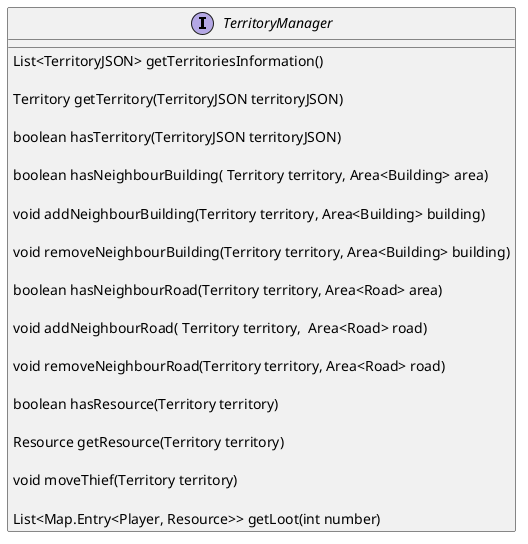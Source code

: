 @startuml

interface TerritoryManager {

    List<TerritoryJSON> getTerritoriesInformation()

    Territory getTerritory(TerritoryJSON territoryJSON)

    boolean hasTerritory(TerritoryJSON territoryJSON)

    boolean hasNeighbourBuilding( Territory territory, Area<Building> area)

    void addNeighbourBuilding(Territory territory, Area<Building> building)

    void removeNeighbourBuilding(Territory territory, Area<Building> building)

    boolean hasNeighbourRoad(Territory territory, Area<Road> area)

    void addNeighbourRoad( Territory territory,  Area<Road> road)

    void removeNeighbourRoad(Territory territory, Area<Road> road)

    boolean hasResource(Territory territory)

    Resource getResource(Territory territory)

    void moveThief(Territory territory)

    List<Map.Entry<Player, Resource>> getLoot(int number)
}

@enduml